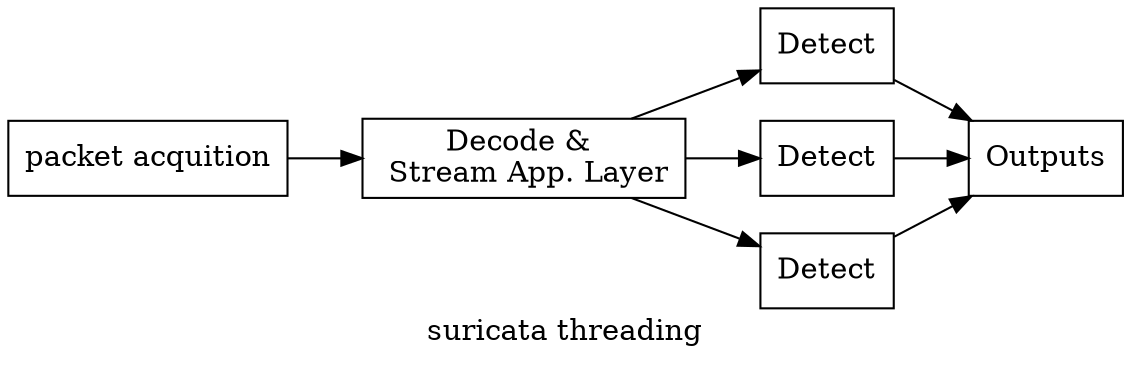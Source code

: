 /* 
   dot -Tjpg -o suricata.jpg suricata.dot 
*/

digraph {
    label = "suricata threading"                                      /* 图片标签 */
    rankdir = LR                                                    /* 节点排列方向 */
    node[color = Black, fontsize = 14, shape = box]                 /* 定义节点颜色, 字体大小, 形状 */
    edge[color = Black]                                             /* 箭头颜色、风格 */

    "node0" [
    label = "packet acquition"
    ];

    "node1" [
    label = "Decode & \n Stream App. Layer"
    ];

    "node2" [
    label = "Detect"
    ];

    "node3" [
    label = "Detect"
    ];

    "node4" [
    label = "Detect"
    ];

    "node5" [
    label = "Outputs"
    ];

    "node0" -> "node1";
    "node1" -> "node2";
    "node1" -> "node3";
    "node1" -> "node4";
    "node2" -> "node5";
    "node3" -> "node5";
    "node4" -> "node5";
}
